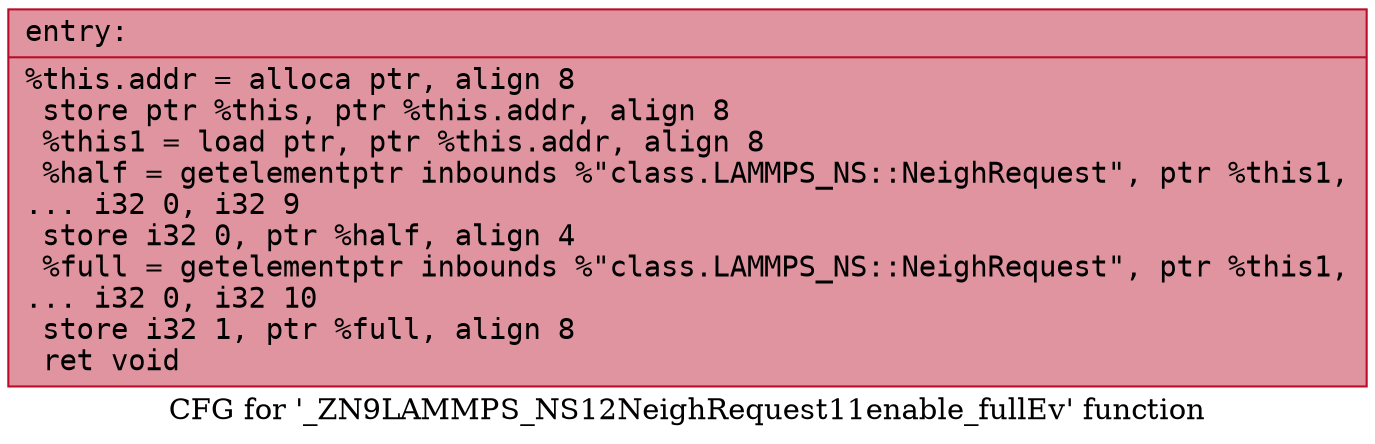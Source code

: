 digraph "CFG for '_ZN9LAMMPS_NS12NeighRequest11enable_fullEv' function" {
	label="CFG for '_ZN9LAMMPS_NS12NeighRequest11enable_fullEv' function";

	Node0x561f337f4240 [shape=record,color="#b70d28ff", style=filled, fillcolor="#b70d2870" fontname="Courier",label="{entry:\l|  %this.addr = alloca ptr, align 8\l  store ptr %this, ptr %this.addr, align 8\l  %this1 = load ptr, ptr %this.addr, align 8\l  %half = getelementptr inbounds %\"class.LAMMPS_NS::NeighRequest\", ptr %this1,\l... i32 0, i32 9\l  store i32 0, ptr %half, align 4\l  %full = getelementptr inbounds %\"class.LAMMPS_NS::NeighRequest\", ptr %this1,\l... i32 0, i32 10\l  store i32 1, ptr %full, align 8\l  ret void\l}"];
}
